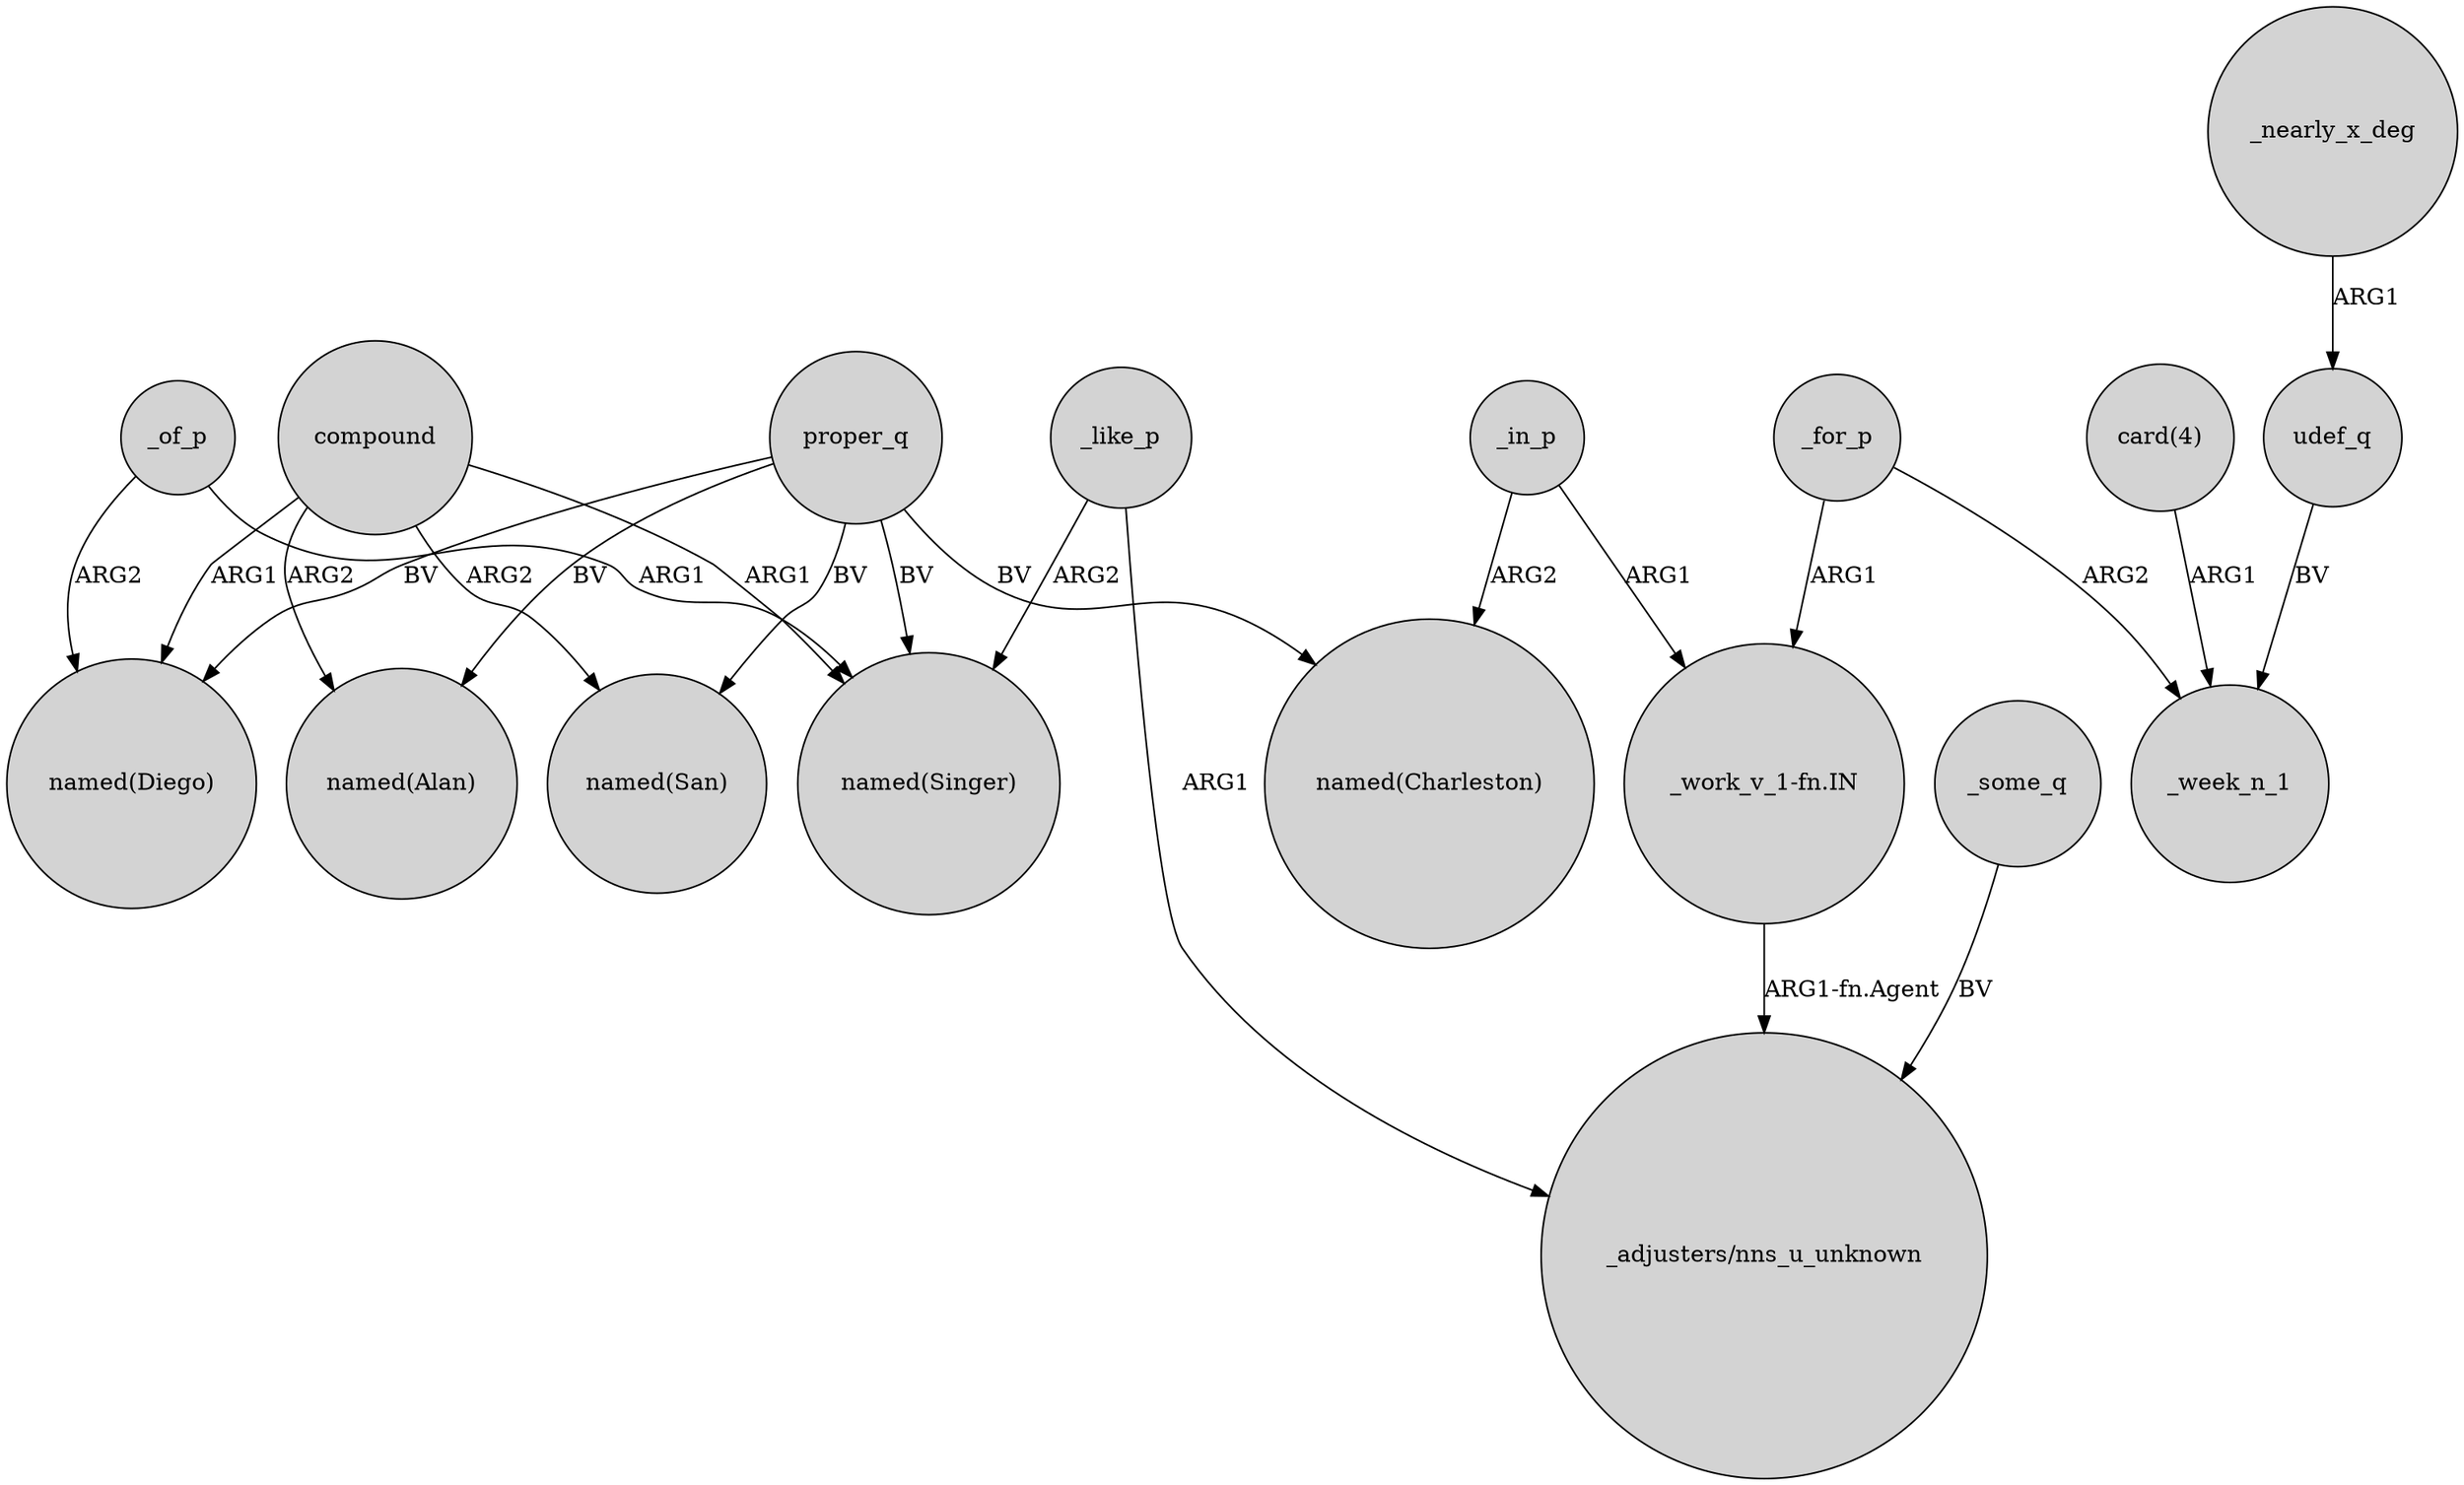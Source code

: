 digraph {
	node [shape=circle style=filled]
	_of_p -> "named(Singer)" [label=ARG1]
	proper_q -> "named(Diego)" [label=BV]
	compound -> "named(San)" [label=ARG2]
	proper_q -> "named(Alan)" [label=BV]
	_like_p -> "_adjusters/nns_u_unknown" [label=ARG1]
	compound -> "named(Singer)" [label=ARG1]
	_in_p -> "named(Charleston)" [label=ARG2]
	"card(4)" -> _week_n_1 [label=ARG1]
	_for_p -> _week_n_1 [label=ARG2]
	udef_q -> _week_n_1 [label=BV]
	compound -> "named(Alan)" [label=ARG2]
	compound -> "named(Diego)" [label=ARG1]
	_of_p -> "named(Diego)" [label=ARG2]
	_for_p -> "_work_v_1-fn.IN" [label=ARG1]
	_nearly_x_deg -> udef_q [label=ARG1]
	_some_q -> "_adjusters/nns_u_unknown" [label=BV]
	"_work_v_1-fn.IN" -> "_adjusters/nns_u_unknown" [label="ARG1-fn.Agent"]
	proper_q -> "named(San)" [label=BV]
	_in_p -> "_work_v_1-fn.IN" [label=ARG1]
	proper_q -> "named(Charleston)" [label=BV]
	proper_q -> "named(Singer)" [label=BV]
	_like_p -> "named(Singer)" [label=ARG2]
}
